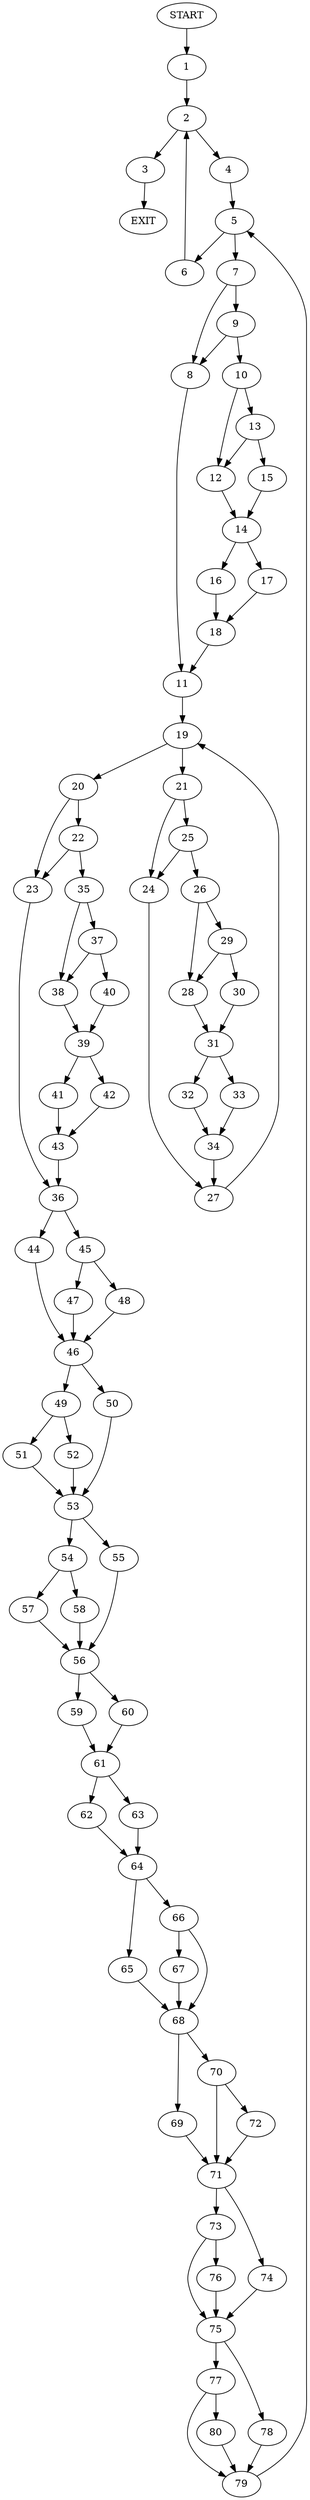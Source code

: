 digraph {
0 [label="START"]
81 [label="EXIT"]
0 -> 1
1 -> 2
2 -> 3
2 -> 4
3 -> 81
4 -> 5
5 -> 6
5 -> 7
6 -> 2
7 -> 8
7 -> 9
9 -> 8
9 -> 10
8 -> 11
10 -> 12
10 -> 13
12 -> 14
13 -> 12
13 -> 15
15 -> 14
14 -> 16
14 -> 17
16 -> 18
17 -> 18
18 -> 11
11 -> 19
19 -> 20
19 -> 21
20 -> 22
20 -> 23
21 -> 24
21 -> 25
25 -> 24
25 -> 26
24 -> 27
26 -> 28
26 -> 29
29 -> 30
29 -> 28
28 -> 31
30 -> 31
31 -> 32
31 -> 33
32 -> 34
33 -> 34
34 -> 27
27 -> 19
22 -> 35
22 -> 23
23 -> 36
35 -> 37
35 -> 38
38 -> 39
37 -> 38
37 -> 40
40 -> 39
39 -> 41
39 -> 42
42 -> 43
41 -> 43
43 -> 36
36 -> 44
36 -> 45
44 -> 46
45 -> 47
45 -> 48
46 -> 49
46 -> 50
47 -> 46
48 -> 46
49 -> 51
49 -> 52
50 -> 53
53 -> 54
53 -> 55
51 -> 53
52 -> 53
55 -> 56
54 -> 57
54 -> 58
56 -> 59
56 -> 60
58 -> 56
57 -> 56
59 -> 61
60 -> 61
61 -> 62
61 -> 63
62 -> 64
63 -> 64
64 -> 65
64 -> 66
66 -> 67
66 -> 68
65 -> 68
68 -> 69
68 -> 70
67 -> 68
69 -> 71
70 -> 72
70 -> 71
71 -> 73
71 -> 74
72 -> 71
74 -> 75
73 -> 75
73 -> 76
75 -> 77
75 -> 78
76 -> 75
78 -> 79
77 -> 80
77 -> 79
79 -> 5
80 -> 79
}
